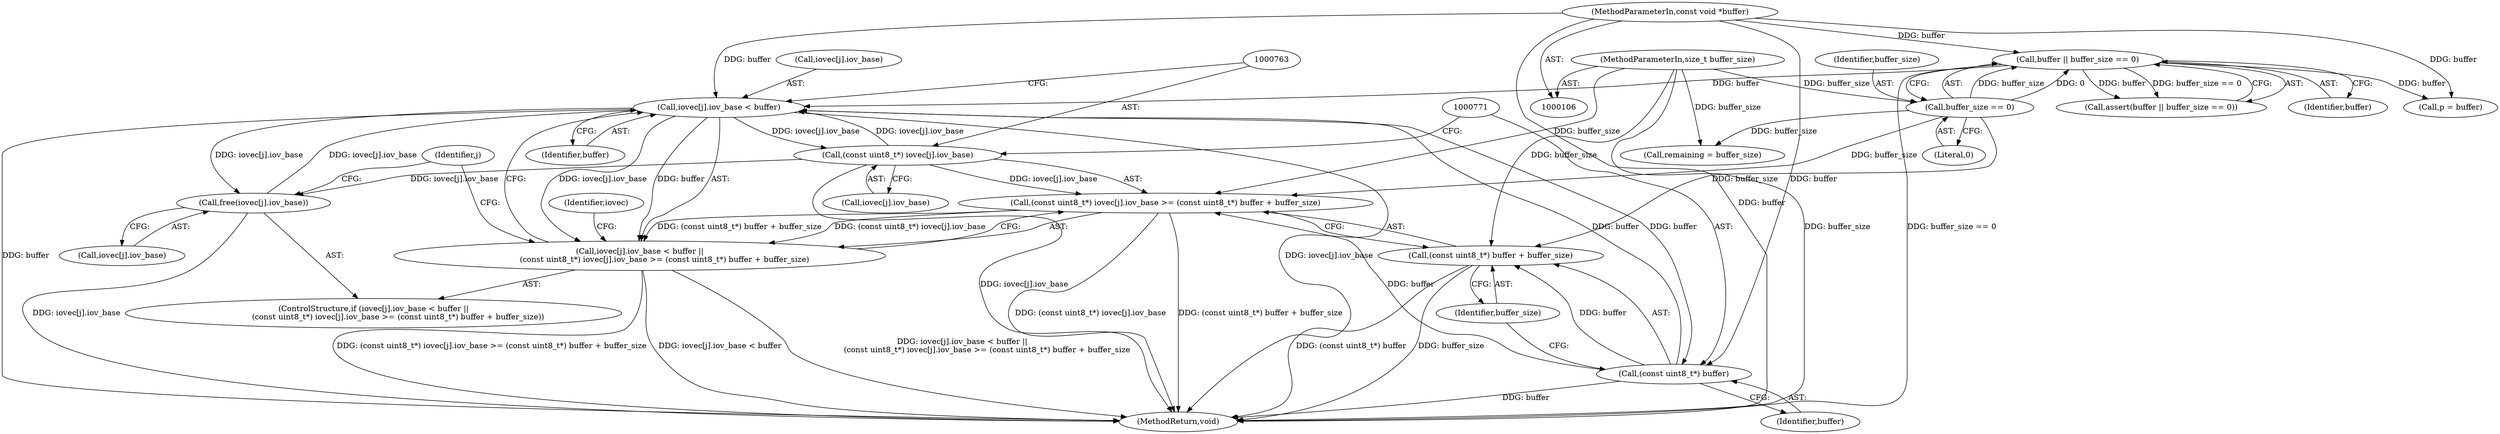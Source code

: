 digraph "0_systemd_505b6a61c22d5565e9308045c7b9bf79f7d0517e@array" {
"1000754" [label="(Call,iovec[j].iov_base < buffer)"];
"1000762" [label="(Call,(const uint8_t*) iovec[j].iov_base)"];
"1000754" [label="(Call,iovec[j].iov_base < buffer)"];
"1000774" [label="(Call,free(iovec[j].iov_base))"];
"1000770" [label="(Call,(const uint8_t*) buffer)"];
"1000108" [label="(MethodParameterIn,const void *buffer)"];
"1000152" [label="(Call,buffer || buffer_size == 0)"];
"1000154" [label="(Call,buffer_size == 0)"];
"1000109" [label="(MethodParameterIn,size_t buffer_size)"];
"1000753" [label="(Call,iovec[j].iov_base < buffer ||\n                    (const uint8_t*) iovec[j].iov_base >= (const uint8_t*) buffer + buffer_size)"];
"1000761" [label="(Call,(const uint8_t*) iovec[j].iov_base >= (const uint8_t*) buffer + buffer_size)"];
"1000769" [label="(Call,(const uint8_t*) buffer + buffer_size)"];
"1000772" [label="(Identifier,buffer)"];
"1000764" [label="(Call,iovec[j].iov_base)"];
"1000773" [label="(Identifier,buffer_size)"];
"1000762" [label="(Call,(const uint8_t*) iovec[j].iov_base)"];
"1000769" [label="(Call,(const uint8_t*) buffer + buffer_size)"];
"1000755" [label="(Call,iovec[j].iov_base)"];
"1000152" [label="(Call,buffer || buffer_size == 0)"];
"1000753" [label="(Call,iovec[j].iov_base < buffer ||\n                    (const uint8_t*) iovec[j].iov_base >= (const uint8_t*) buffer + buffer_size)"];
"1000775" [label="(Call,iovec[j].iov_base)"];
"1000761" [label="(Call,(const uint8_t*) iovec[j].iov_base >= (const uint8_t*) buffer + buffer_size)"];
"1000160" [label="(Call,remaining = buffer_size)"];
"1000108" [label="(MethodParameterIn,const void *buffer)"];
"1000754" [label="(Call,iovec[j].iov_base < buffer)"];
"1000752" [label="(ControlStructure,if (iovec[j].iov_base < buffer ||\n                    (const uint8_t*) iovec[j].iov_base >= (const uint8_t*) buffer + buffer_size))"];
"1000745" [label="(Identifier,j)"];
"1000154" [label="(Call,buffer_size == 0)"];
"1000151" [label="(Call,assert(buffer || buffer_size == 0))"];
"1000109" [label="(MethodParameterIn,size_t buffer_size)"];
"1000153" [label="(Identifier,buffer)"];
"1000770" [label="(Call,(const uint8_t*) buffer)"];
"1000155" [label="(Identifier,buffer_size)"];
"1000774" [label="(Call,free(iovec[j].iov_base))"];
"1000157" [label="(Call,p = buffer)"];
"1000156" [label="(Literal,0)"];
"1000777" [label="(Identifier,iovec)"];
"1000760" [label="(Identifier,buffer)"];
"1000786" [label="(MethodReturn,void)"];
"1000754" -> "1000753"  [label="AST: "];
"1000754" -> "1000760"  [label="CFG: "];
"1000755" -> "1000754"  [label="AST: "];
"1000760" -> "1000754"  [label="AST: "];
"1000763" -> "1000754"  [label="CFG: "];
"1000753" -> "1000754"  [label="CFG: "];
"1000754" -> "1000786"  [label="DDG: buffer"];
"1000754" -> "1000786"  [label="DDG: iovec[j].iov_base"];
"1000754" -> "1000753"  [label="DDG: iovec[j].iov_base"];
"1000754" -> "1000753"  [label="DDG: buffer"];
"1000762" -> "1000754"  [label="DDG: iovec[j].iov_base"];
"1000774" -> "1000754"  [label="DDG: iovec[j].iov_base"];
"1000770" -> "1000754"  [label="DDG: buffer"];
"1000108" -> "1000754"  [label="DDG: buffer"];
"1000152" -> "1000754"  [label="DDG: buffer"];
"1000754" -> "1000762"  [label="DDG: iovec[j].iov_base"];
"1000754" -> "1000770"  [label="DDG: buffer"];
"1000754" -> "1000774"  [label="DDG: iovec[j].iov_base"];
"1000762" -> "1000761"  [label="AST: "];
"1000762" -> "1000764"  [label="CFG: "];
"1000763" -> "1000762"  [label="AST: "];
"1000764" -> "1000762"  [label="AST: "];
"1000771" -> "1000762"  [label="CFG: "];
"1000762" -> "1000786"  [label="DDG: iovec[j].iov_base"];
"1000762" -> "1000761"  [label="DDG: iovec[j].iov_base"];
"1000762" -> "1000774"  [label="DDG: iovec[j].iov_base"];
"1000774" -> "1000752"  [label="AST: "];
"1000774" -> "1000775"  [label="CFG: "];
"1000775" -> "1000774"  [label="AST: "];
"1000745" -> "1000774"  [label="CFG: "];
"1000774" -> "1000786"  [label="DDG: iovec[j].iov_base"];
"1000770" -> "1000769"  [label="AST: "];
"1000770" -> "1000772"  [label="CFG: "];
"1000771" -> "1000770"  [label="AST: "];
"1000772" -> "1000770"  [label="AST: "];
"1000773" -> "1000770"  [label="CFG: "];
"1000770" -> "1000786"  [label="DDG: buffer"];
"1000770" -> "1000761"  [label="DDG: buffer"];
"1000770" -> "1000769"  [label="DDG: buffer"];
"1000108" -> "1000770"  [label="DDG: buffer"];
"1000108" -> "1000106"  [label="AST: "];
"1000108" -> "1000786"  [label="DDG: buffer"];
"1000108" -> "1000152"  [label="DDG: buffer"];
"1000108" -> "1000157"  [label="DDG: buffer"];
"1000152" -> "1000151"  [label="AST: "];
"1000152" -> "1000153"  [label="CFG: "];
"1000152" -> "1000154"  [label="CFG: "];
"1000153" -> "1000152"  [label="AST: "];
"1000154" -> "1000152"  [label="AST: "];
"1000151" -> "1000152"  [label="CFG: "];
"1000152" -> "1000786"  [label="DDG: buffer_size == 0"];
"1000152" -> "1000151"  [label="DDG: buffer"];
"1000152" -> "1000151"  [label="DDG: buffer_size == 0"];
"1000154" -> "1000152"  [label="DDG: buffer_size"];
"1000154" -> "1000152"  [label="DDG: 0"];
"1000152" -> "1000157"  [label="DDG: buffer"];
"1000154" -> "1000156"  [label="CFG: "];
"1000155" -> "1000154"  [label="AST: "];
"1000156" -> "1000154"  [label="AST: "];
"1000109" -> "1000154"  [label="DDG: buffer_size"];
"1000154" -> "1000160"  [label="DDG: buffer_size"];
"1000154" -> "1000761"  [label="DDG: buffer_size"];
"1000154" -> "1000769"  [label="DDG: buffer_size"];
"1000109" -> "1000106"  [label="AST: "];
"1000109" -> "1000786"  [label="DDG: buffer_size"];
"1000109" -> "1000160"  [label="DDG: buffer_size"];
"1000109" -> "1000761"  [label="DDG: buffer_size"];
"1000109" -> "1000769"  [label="DDG: buffer_size"];
"1000753" -> "1000752"  [label="AST: "];
"1000753" -> "1000761"  [label="CFG: "];
"1000761" -> "1000753"  [label="AST: "];
"1000777" -> "1000753"  [label="CFG: "];
"1000745" -> "1000753"  [label="CFG: "];
"1000753" -> "1000786"  [label="DDG: iovec[j].iov_base < buffer"];
"1000753" -> "1000786"  [label="DDG: iovec[j].iov_base < buffer ||\n                    (const uint8_t*) iovec[j].iov_base >= (const uint8_t*) buffer + buffer_size"];
"1000753" -> "1000786"  [label="DDG: (const uint8_t*) iovec[j].iov_base >= (const uint8_t*) buffer + buffer_size"];
"1000761" -> "1000753"  [label="DDG: (const uint8_t*) iovec[j].iov_base"];
"1000761" -> "1000753"  [label="DDG: (const uint8_t*) buffer + buffer_size"];
"1000761" -> "1000769"  [label="CFG: "];
"1000769" -> "1000761"  [label="AST: "];
"1000761" -> "1000786"  [label="DDG: (const uint8_t*) iovec[j].iov_base"];
"1000761" -> "1000786"  [label="DDG: (const uint8_t*) buffer + buffer_size"];
"1000769" -> "1000773"  [label="CFG: "];
"1000773" -> "1000769"  [label="AST: "];
"1000769" -> "1000786"  [label="DDG: buffer_size"];
"1000769" -> "1000786"  [label="DDG: (const uint8_t*) buffer"];
}

